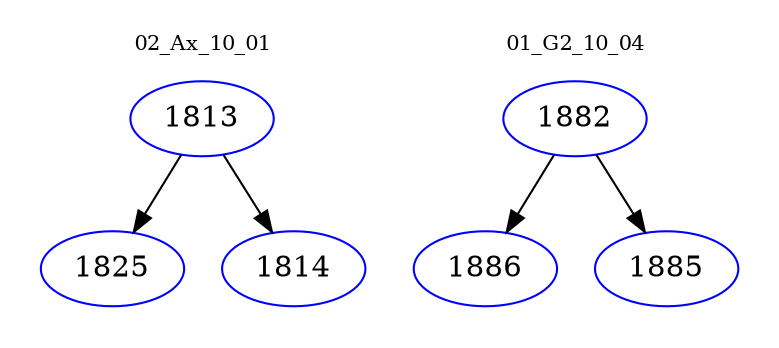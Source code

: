 digraph{
subgraph cluster_0 {
color = white
label = "02_Ax_10_01";
fontsize=10;
T0_1813 [label="1813", color="blue"]
T0_1813 -> T0_1825 [color="black"]
T0_1825 [label="1825", color="blue"]
T0_1813 -> T0_1814 [color="black"]
T0_1814 [label="1814", color="blue"]
}
subgraph cluster_1 {
color = white
label = "01_G2_10_04";
fontsize=10;
T1_1882 [label="1882", color="blue"]
T1_1882 -> T1_1886 [color="black"]
T1_1886 [label="1886", color="blue"]
T1_1882 -> T1_1885 [color="black"]
T1_1885 [label="1885", color="blue"]
}
}

